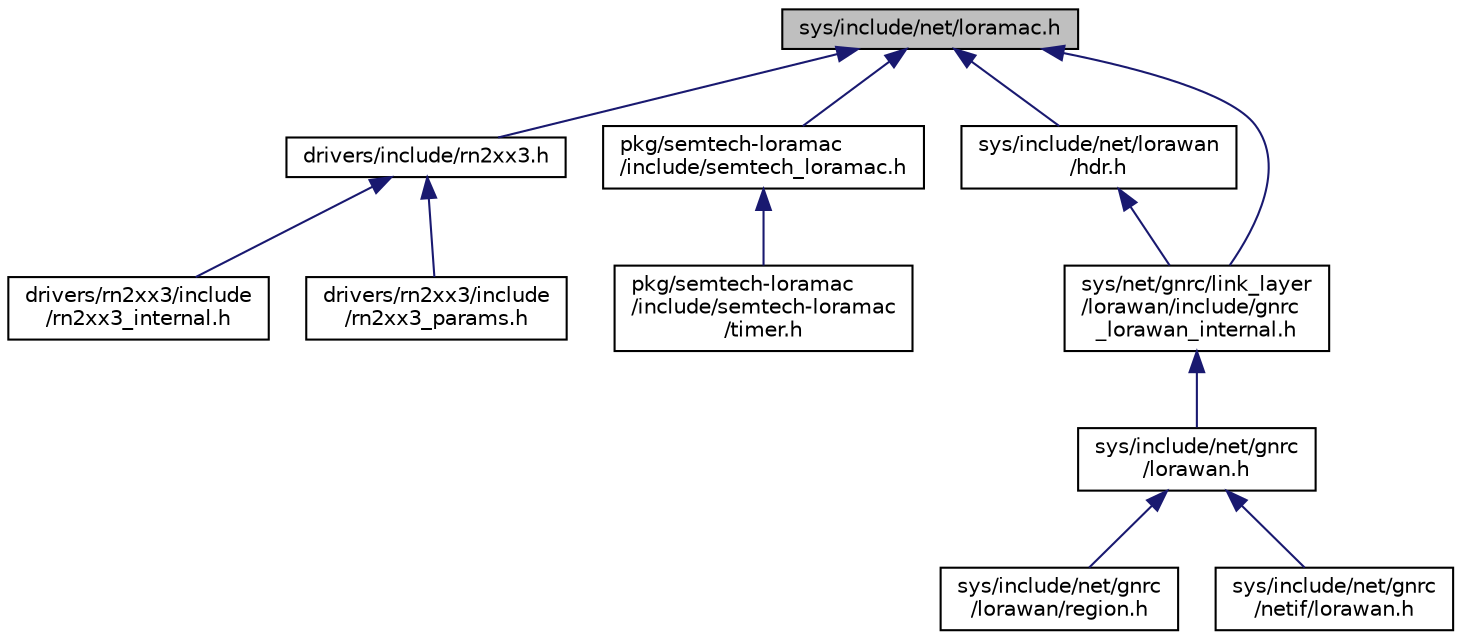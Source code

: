 digraph "sys/include/net/loramac.h"
{
 // LATEX_PDF_SIZE
  edge [fontname="Helvetica",fontsize="10",labelfontname="Helvetica",labelfontsize="10"];
  node [fontname="Helvetica",fontsize="10",shape=record];
  Node1 [label="sys/include/net/loramac.h",height=0.2,width=0.4,color="black", fillcolor="grey75", style="filled", fontcolor="black",tooltip="LoRaMAC header definitions."];
  Node1 -> Node2 [dir="back",color="midnightblue",fontsize="10",style="solid",fontname="Helvetica"];
  Node2 [label="drivers/include/rn2xx3.h",height=0.2,width=0.4,color="black", fillcolor="white", style="filled",URL="$rn2xx3_8h.html",tooltip="High-level driver for the RN2483/RN2903 LoRa modules."];
  Node2 -> Node3 [dir="back",color="midnightblue",fontsize="10",style="solid",fontname="Helvetica"];
  Node3 [label="drivers/rn2xx3/include\l/rn2xx3_internal.h",height=0.2,width=0.4,color="black", fillcolor="white", style="filled",URL="$rn2xx3__internal_8h.html",tooltip="Internal driver definitions for the RN2483/RN2903 LoRa modules."];
  Node2 -> Node4 [dir="back",color="midnightblue",fontsize="10",style="solid",fontname="Helvetica"];
  Node4 [label="drivers/rn2xx3/include\l/rn2xx3_params.h",height=0.2,width=0.4,color="black", fillcolor="white", style="filled",URL="$rn2xx3__params_8h.html",tooltip="Default configuration for RN2483/RN2903 devices."];
  Node1 -> Node5 [dir="back",color="midnightblue",fontsize="10",style="solid",fontname="Helvetica"];
  Node5 [label="pkg/semtech-loramac\l/include/semtech_loramac.h",height=0.2,width=0.4,color="black", fillcolor="white", style="filled",URL="$semtech__loramac_8h.html",tooltip="Public API and definitions of the Semtech LoRaMAC."];
  Node5 -> Node6 [dir="back",color="midnightblue",fontsize="10",style="solid",fontname="Helvetica"];
  Node6 [label="pkg/semtech-loramac\l/include/semtech-loramac\l/timer.h",height=0.2,width=0.4,color="black", fillcolor="white", style="filled",URL="$pkg_2semtech-loramac_2include_2semtech-loramac_2timer_8h.html",tooltip="Semtech LoRaMAC timer compatibility definitions."];
  Node1 -> Node7 [dir="back",color="midnightblue",fontsize="10",style="solid",fontname="Helvetica"];
  Node7 [label="sys/include/net/lorawan\l/hdr.h",height=0.2,width=0.4,color="black", fillcolor="white", style="filled",URL="$net_2lorawan_2hdr_8h.html",tooltip="LoRaWAN header type and helper function definitions."];
  Node7 -> Node8 [dir="back",color="midnightblue",fontsize="10",style="solid",fontname="Helvetica"];
  Node8 [label="sys/net/gnrc/link_layer\l/lorawan/include/gnrc\l_lorawan_internal.h",height=0.2,width=0.4,color="black", fillcolor="white", style="filled",URL="$gnrc__lorawan__internal_8h.html",tooltip="GNRC LoRaWAN internal header."];
  Node8 -> Node9 [dir="back",color="midnightblue",fontsize="10",style="solid",fontname="Helvetica"];
  Node9 [label="sys/include/net/gnrc\l/lorawan.h",height=0.2,width=0.4,color="black", fillcolor="white", style="filled",URL="$lorawan_8h.html",tooltip="GNRC LoRaWAN API definition."];
  Node9 -> Node10 [dir="back",color="midnightblue",fontsize="10",style="solid",fontname="Helvetica"];
  Node10 [label="sys/include/net/gnrc\l/lorawan/region.h",height=0.2,width=0.4,color="black", fillcolor="white", style="filled",URL="$region_8h.html",tooltip="GNRC LoRaWAN region specific functions."];
  Node9 -> Node11 [dir="back",color="midnightblue",fontsize="10",style="solid",fontname="Helvetica"];
  Node11 [label="sys/include/net/gnrc\l/netif/lorawan.h",height=0.2,width=0.4,color="black", fillcolor="white", style="filled",URL="$netif_2lorawan_8h.html",tooltip="LoRaWAN adaption for Network interface API."];
  Node1 -> Node8 [dir="back",color="midnightblue",fontsize="10",style="solid",fontname="Helvetica"];
}

